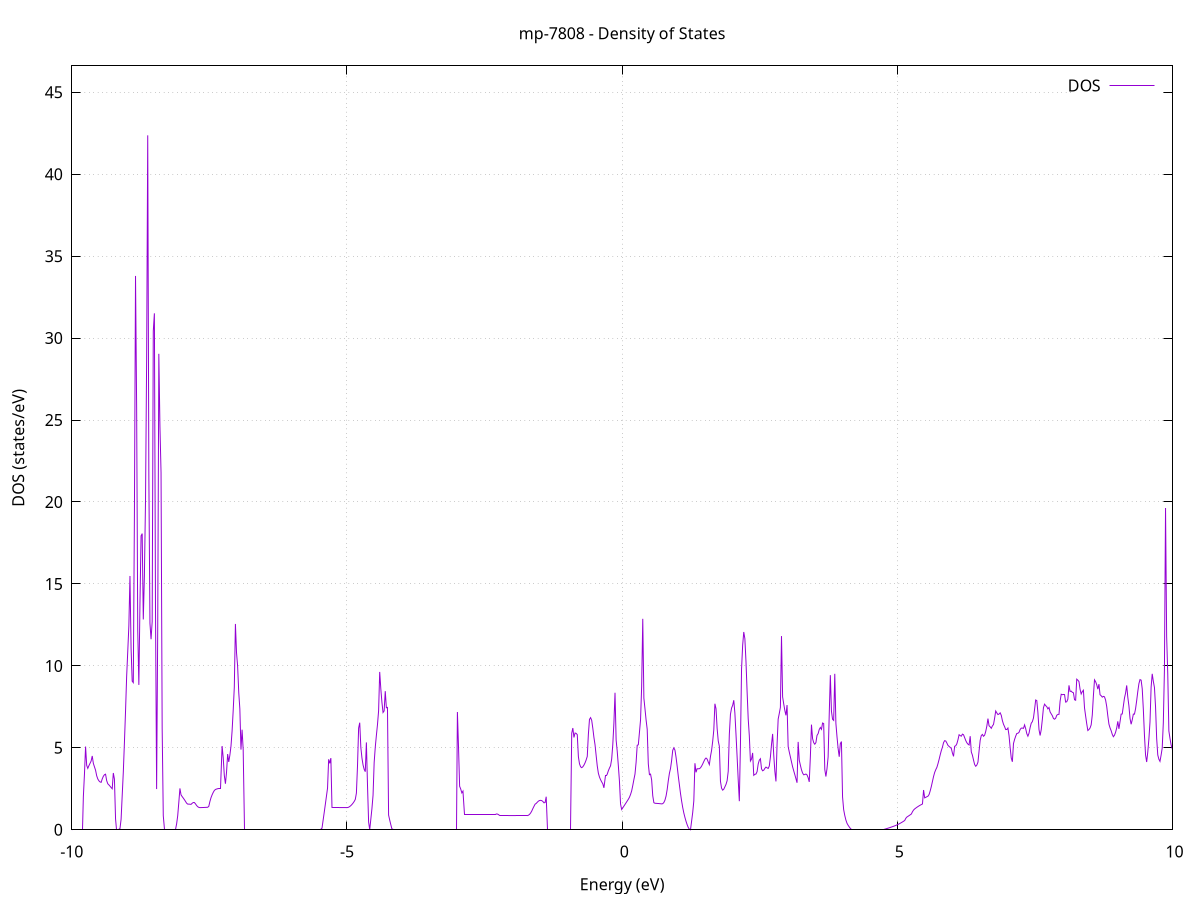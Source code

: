 set title 'mp-7808 - Density of States'
set xlabel 'Energy (eV)'
set ylabel 'DOS (states/eV)'
set grid
set xrange [-10:10]
set yrange [0:46.608]
set xzeroaxis lt -1
set terminal png size 800,600
set output 'mp-7808_dos_gnuplot.png'
plot '-' using 1:2 with lines title 'DOS'
-25.157600 0.000000
-25.137500 0.000000
-25.117300 0.000000
-25.097100 0.000000
-25.077000 0.000000
-25.056800 0.000000
-25.036600 0.000000
-25.016500 0.000000
-24.996300 0.000000
-24.976100 0.000000
-24.956000 0.000000
-24.935800 0.000000
-24.915600 0.000000
-24.895400 0.000000
-24.875300 0.000000
-24.855100 0.000000
-24.834900 0.000000
-24.814800 0.000000
-24.794600 0.000000
-24.774400 0.000000
-24.754300 0.000000
-24.734100 0.000000
-24.713900 0.000000
-24.693800 0.000000
-24.673600 0.000000
-24.653400 0.000000
-24.633300 0.000000
-24.613100 0.000000
-24.592900 0.000000
-24.572800 0.000000
-24.552600 0.000000
-24.532400 0.000000
-24.512300 0.000000
-24.492100 0.000000
-24.471900 0.000000
-24.451800 0.000000
-24.431600 0.000000
-24.411400 0.000000
-24.391300 0.000000
-24.371100 0.000000
-24.350900 0.000000
-24.330800 0.000000
-24.310600 0.000000
-24.290400 0.000000
-24.270300 0.000000
-24.250100 0.000000
-24.229900 0.000000
-24.209700 0.000000
-24.189600 0.000000
-24.169400 0.000000
-24.149200 0.000000
-24.129100 0.000000
-24.108900 0.000000
-24.088700 0.000000
-24.068600 0.000000
-24.048400 0.000000
-24.028200 0.000000
-24.008100 0.000000
-23.987900 0.000000
-23.967700 0.000000
-23.947600 0.000000
-23.927400 0.000000
-23.907200 0.000000
-23.887100 0.000000
-23.866900 0.000000
-23.846700 0.000000
-23.826600 0.000000
-23.806400 0.000000
-23.786200 0.000000
-23.766100 0.000000
-23.745900 0.000000
-23.725700 0.000000
-23.705600 0.000000
-23.685400 0.000000
-23.665200 0.000000
-23.645100 0.000000
-23.624900 0.000000
-23.604700 0.000000
-23.584600 0.000000
-23.564400 0.000000
-23.544200 0.000000
-23.524000 0.000000
-23.503900 0.000000
-23.483700 0.000000
-23.463500 0.000000
-23.443400 0.000000
-23.423200 0.000000
-23.403000 0.000000
-23.382900 0.000000
-23.362700 0.000000
-23.342500 0.000000
-23.322400 19.510200
-23.302200 32.828600
-23.282000 111.681000
-23.261900 0.000000
-23.241700 0.000000
-23.221500 0.000000
-23.201400 0.000000
-23.181200 0.000000
-23.161000 0.000000
-23.140900 0.000000
-23.120700 0.000000
-23.100500 0.000000
-23.080400 0.000000
-23.060200 0.000000
-23.040000 0.000000
-23.019900 0.000000
-22.999700 0.000000
-22.979500 0.000000
-22.959400 0.000000
-22.939200 0.000000
-22.919000 0.000000
-22.898900 0.000000
-22.878700 0.000000
-22.858500 0.000000
-22.838300 0.000000
-22.818200 0.000000
-22.798000 0.000000
-22.777800 0.000000
-22.757700 0.000000
-22.737500 0.000000
-22.717300 0.000000
-22.697200 0.000000
-22.677000 0.000000
-22.656800 0.000000
-22.636700 0.000000
-22.616500 0.000000
-22.596300 0.000000
-22.576200 0.000000
-22.556000 0.000000
-22.535800 0.000000
-22.515700 0.000000
-22.495500 0.000000
-22.475300 0.000000
-22.455200 0.000000
-22.435000 0.000000
-22.414800 0.000000
-22.394700 0.000000
-22.374500 0.000000
-22.354300 0.000000
-22.334200 0.000000
-22.314000 0.000000
-22.293800 0.000000
-22.273700 0.000000
-22.253500 0.000000
-22.233300 0.000000
-22.213200 0.000000
-22.193000 0.000000
-22.172800 0.000000
-22.152700 0.000000
-22.132500 0.000000
-22.112300 0.000000
-22.092100 0.000000
-22.072000 0.000000
-22.051800 0.000000
-22.031600 0.000000
-22.011500 0.000000
-21.991300 0.000000
-21.971100 0.000000
-21.951000 0.000000
-21.930800 0.000000
-21.910600 0.000000
-21.890500 0.000000
-21.870300 0.000000
-21.850100 0.000000
-21.830000 0.000000
-21.809800 0.000000
-21.789600 0.000000
-21.769500 0.000000
-21.749300 0.000000
-21.729100 0.000000
-21.709000 0.000000
-21.688800 0.000000
-21.668600 0.000000
-21.648500 0.000000
-21.628300 0.000000
-21.608100 0.000000
-21.588000 0.000000
-21.567800 0.000000
-21.547600 0.000000
-21.527500 0.000000
-21.507300 0.000000
-21.487100 0.000000
-21.467000 0.000000
-21.446800 0.000000
-21.426600 0.000000
-21.406400 0.000000
-21.386300 0.000000
-21.366100 0.000000
-21.345900 0.000000
-21.325800 0.000000
-21.305600 0.000000
-21.285400 0.000000
-21.265300 0.000000
-21.245100 0.000000
-21.224900 0.000000
-21.204800 0.000000
-21.184600 0.000000
-21.164400 0.000000
-21.144300 0.000000
-21.124100 0.000000
-21.103900 0.000000
-21.083800 0.000000
-21.063600 0.000000
-21.043400 0.000000
-21.023300 0.000000
-21.003100 0.000000
-20.982900 0.000000
-20.962800 0.000000
-20.942600 0.000000
-20.922400 0.000000
-20.902300 0.000000
-20.882100 0.000000
-20.861900 0.000000
-20.841800 0.000000
-20.821600 0.000000
-20.801400 0.000000
-20.781300 0.000000
-20.761100 0.000000
-20.740900 0.000000
-20.720700 0.000000
-20.700600 0.000000
-20.680400 0.000000
-20.660200 0.000000
-20.640100 0.000000
-20.619900 0.000000
-20.599700 0.000000
-20.579600 0.000000
-20.559400 0.000000
-20.539200 0.000000
-20.519100 0.000000
-20.498900 0.000000
-20.478700 0.000000
-20.458600 0.000000
-20.438400 0.000000
-20.418200 0.000000
-20.398100 0.000000
-20.377900 0.000000
-20.357700 0.000000
-20.337600 0.000000
-20.317400 0.000000
-20.297200 0.000000
-20.277100 0.000000
-20.256900 0.000000
-20.236700 0.000000
-20.216600 0.000000
-20.196400 0.000000
-20.176200 0.000000
-20.156100 0.000000
-20.135900 0.000000
-20.115700 0.000000
-20.095600 0.000000
-20.075400 0.000000
-20.055200 0.000000
-20.035000 0.000000
-20.014900 0.000000
-19.994700 0.000000
-19.974500 0.000000
-19.954400 0.000000
-19.934200 0.000000
-19.914000 0.000000
-19.893900 0.000000
-19.873700 0.000000
-19.853500 0.000000
-19.833400 0.000000
-19.813200 0.000000
-19.793000 0.000000
-19.772900 0.000000
-19.752700 0.000000
-19.732500 0.000000
-19.712400 0.000000
-19.692200 0.000000
-19.672000 0.000000
-19.651900 0.000000
-19.631700 0.000000
-19.611500 0.000000
-19.591400 0.000000
-19.571200 0.000000
-19.551000 0.000000
-19.530900 0.000000
-19.510700 0.000000
-19.490500 0.000000
-19.470400 0.000000
-19.450200 0.000000
-19.430000 0.000000
-19.409900 0.000000
-19.389700 0.000000
-19.369500 0.000000
-19.349400 0.000000
-19.329200 0.000000
-19.309000 0.000000
-19.288800 0.000000
-19.268700 0.000000
-19.248500 0.000000
-19.228300 0.000000
-19.208200 0.000000
-19.188000 0.000000
-19.167800 0.000000
-19.147700 0.000000
-19.127500 0.000000
-19.107300 0.000000
-19.087200 0.000000
-19.067000 0.000000
-19.046800 0.000000
-19.026700 0.000000
-19.006500 0.000000
-18.986300 0.000000
-18.966200 0.000000
-18.946000 0.000000
-18.925800 0.000000
-18.905700 0.000000
-18.885500 0.000000
-18.865300 0.000000
-18.845200 0.000000
-18.825000 0.000000
-18.804800 0.000000
-18.784700 0.000000
-18.764500 0.000000
-18.744300 0.000000
-18.724200 0.000000
-18.704000 0.000000
-18.683800 0.000000
-18.663700 0.000000
-18.643500 0.000000
-18.623300 0.000000
-18.603100 0.000000
-18.583000 0.000000
-18.562800 0.000000
-18.542600 0.000000
-18.522500 0.000000
-18.502300 0.000000
-18.482100 0.000000
-18.462000 0.000000
-18.441800 0.000000
-18.421600 0.000000
-18.401500 0.000000
-18.381300 0.000000
-18.361100 0.000000
-18.341000 0.000000
-18.320800 0.000000
-18.300600 0.000000
-18.280500 0.000000
-18.260300 0.000000
-18.240100 0.000000
-18.220000 0.000000
-18.199800 0.000000
-18.179600 0.000000
-18.159500 0.000000
-18.139300 0.000000
-18.119100 0.000000
-18.099000 0.000000
-18.078800 0.000000
-18.058600 0.000000
-18.038500 0.000000
-18.018300 0.000000
-17.998100 0.000000
-17.978000 0.000000
-17.957800 0.000000
-17.937600 0.000000
-17.917400 0.000000
-17.897300 0.000000
-17.877100 0.000000
-17.856900 0.000000
-17.836800 0.000000
-17.816600 0.000000
-17.796400 0.000000
-17.776300 0.000000
-17.756100 0.000000
-17.735900 0.000000
-17.715800 0.000000
-17.695600 0.000000
-17.675400 0.000000
-17.655300 0.000000
-17.635100 0.000000
-17.614900 0.000000
-17.594800 0.000000
-17.574600 0.000000
-17.554400 0.000000
-17.534300 0.000000
-17.514100 0.000000
-17.493900 0.000000
-17.473800 0.000000
-17.453600 0.000000
-17.433400 0.000000
-17.413300 0.000000
-17.393100 0.000000
-17.372900 0.000000
-17.352800 0.000000
-17.332600 0.000000
-17.312400 0.000000
-17.292300 0.000000
-17.272100 0.000000
-17.251900 0.000000
-17.231700 0.000000
-17.211600 0.000000
-17.191400 0.000000
-17.171200 0.000000
-17.151100 0.000000
-17.130900 0.000000
-17.110700 0.000000
-17.090600 0.000000
-17.070400 0.000000
-17.050200 0.000000
-17.030100 0.000000
-17.009900 0.000000
-16.989700 0.000000
-16.969600 0.000000
-16.949400 0.000000
-16.929200 0.000000
-16.909100 0.000000
-16.888900 0.000000
-16.868700 0.000000
-16.848600 0.000000
-16.828400 0.000000
-16.808200 0.000000
-16.788100 0.000000
-16.767900 0.000000
-16.747700 0.000000
-16.727600 0.000000
-16.707400 0.000000
-16.687200 0.000000
-16.667100 0.000000
-16.646900 0.000000
-16.626700 0.000000
-16.606600 0.000000
-16.586400 0.000000
-16.566200 0.000000
-16.546100 0.000000
-16.525900 0.000000
-16.505700 0.000000
-16.485500 0.000000
-16.465400 0.000000
-16.445200 0.000000
-16.425000 0.000000
-16.404900 0.000000
-16.384700 0.000000
-16.364500 0.000000
-16.344400 0.000000
-16.324200 0.000000
-16.304000 0.000000
-16.283900 0.000000
-16.263700 0.000000
-16.243500 0.000000
-16.223400 0.000000
-16.203200 0.000000
-16.183000 0.000000
-16.162900 0.000000
-16.142700 0.000000
-16.122500 0.000000
-16.102400 0.000000
-16.082200 0.000000
-16.062000 0.000000
-16.041900 0.000000
-16.021700 0.000000
-16.001500 0.000000
-15.981400 0.000000
-15.961200 0.000000
-15.941000 0.000000
-15.920900 0.000000
-15.900700 0.000000
-15.880500 0.000000
-15.860400 0.000000
-15.840200 0.000000
-15.820000 0.000000
-15.799800 0.000000
-15.779700 0.000000
-15.759500 0.000000
-15.739300 0.000000
-15.719200 0.000000
-15.699000 0.000000
-15.678800 0.000000
-15.658700 0.000000
-15.638500 0.000000
-15.618300 0.000000
-15.598200 0.000000
-15.578000 0.000000
-15.557800 0.000000
-15.537700 0.000000
-15.517500 0.000000
-15.497300 0.000000
-15.477200 0.000000
-15.457000 0.000000
-15.436800 0.000000
-15.416700 0.000000
-15.396500 0.000000
-15.376300 0.000000
-15.356200 0.000000
-15.336000 0.000000
-15.315800 0.000000
-15.295700 0.000000
-15.275500 0.000000
-15.255300 0.000000
-15.235200 0.000000
-15.215000 0.000000
-15.194800 0.000000
-15.174700 0.000000
-15.154500 0.000000
-15.134300 0.000000
-15.114100 0.000000
-15.094000 0.000000
-15.073800 0.000000
-15.053600 0.000000
-15.033500 0.000000
-15.013300 0.000000
-14.993100 0.000000
-14.973000 0.000000
-14.952800 0.000000
-14.932600 0.000000
-14.912500 0.000000
-14.892300 0.000000
-14.872100 0.000000
-14.852000 0.000000
-14.831800 0.000000
-14.811600 0.000000
-14.791500 0.000000
-14.771300 0.000000
-14.751100 0.000000
-14.731000 0.000000
-14.710800 0.000000
-14.690600 0.000000
-14.670500 0.000000
-14.650300 0.000000
-14.630100 0.000000
-14.610000 0.000000
-14.589800 0.000000
-14.569600 0.000000
-14.549500 0.000000
-14.529300 0.000000
-14.509100 0.000000
-14.489000 0.000000
-14.468800 0.000000
-14.448600 0.000000
-14.428400 0.000000
-14.408300 0.000000
-14.388100 0.000000
-14.367900 0.000000
-14.347800 0.000000
-14.327600 0.000000
-14.307400 0.000000
-14.287300 0.000000
-14.267100 0.000000
-14.246900 0.000000
-14.226800 0.000000
-14.206600 0.000000
-14.186400 0.000000
-14.166300 0.000000
-14.146100 0.000000
-14.125900 0.000000
-14.105800 0.000000
-14.085600 0.000000
-14.065400 0.000000
-14.045300 0.000000
-14.025100 0.000000
-14.004900 0.000000
-13.984800 0.000000
-13.964600 0.000000
-13.944400 0.000000
-13.924300 0.000000
-13.904100 0.000000
-13.883900 0.000000
-13.863800 0.000000
-13.843600 0.000000
-13.823400 0.000000
-13.803300 0.000000
-13.783100 0.000000
-13.762900 0.000000
-13.742800 0.000000
-13.722600 0.000000
-13.702400 0.000000
-13.682200 0.000000
-13.662100 0.000000
-13.641900 0.000000
-13.621700 0.000000
-13.601600 0.000000
-13.581400 0.000000
-13.561200 0.000000
-13.541100 0.000000
-13.520900 0.000000
-13.500700 0.000000
-13.480600 0.000000
-13.460400 0.000000
-13.440200 0.000000
-13.420100 0.000000
-13.399900 0.000000
-13.379700 0.000000
-13.359600 0.000000
-13.339400 0.000000
-13.319200 0.000000
-13.299100 0.000000
-13.278900 0.000000
-13.258700 0.000000
-13.238600 0.000000
-13.218400 0.000000
-13.198200 0.000000
-13.178100 0.000000
-13.157900 0.000000
-13.137700 0.000000
-13.117600 0.000000
-13.097400 0.000000
-13.077200 0.000000
-13.057100 0.000000
-13.036900 0.000000
-13.016700 0.000000
-12.996500 0.000000
-12.976400 0.000000
-12.956200 0.000000
-12.936000 0.000000
-12.915900 0.000000
-12.895700 0.000000
-12.875500 0.000000
-12.855400 0.000000
-12.835200 0.000000
-12.815000 0.000000
-12.794900 0.000000
-12.774700 0.000000
-12.754500 0.000000
-12.734400 0.000000
-12.714200 0.000000
-12.694000 0.000000
-12.673900 0.000000
-12.653700 0.000000
-12.633500 0.000000
-12.613400 0.000000
-12.593200 0.000000
-12.573000 0.000000
-12.552900 0.000000
-12.532700 0.000000
-12.512500 0.000000
-12.492400 0.000000
-12.472200 0.000000
-12.452000 0.000000
-12.431900 0.000000
-12.411700 0.000000
-12.391500 0.000000
-12.371400 0.000000
-12.351200 0.000000
-12.331000 0.000000
-12.310800 0.000000
-12.290700 0.000000
-12.270500 0.000000
-12.250300 0.000000
-12.230200 0.000000
-12.210000 0.000000
-12.189800 0.000000
-12.169700 0.000000
-12.149500 0.000000
-12.129300 0.000000
-12.109200 0.000000
-12.089000 0.000000
-12.068800 0.000000
-12.048700 0.000000
-12.028500 0.000000
-12.008300 0.000000
-11.988200 0.000000
-11.968000 0.000000
-11.947800 0.000000
-11.927700 0.000000
-11.907500 0.000000
-11.887300 0.000000
-11.867200 0.000000
-11.847000 0.000000
-11.826800 0.000000
-11.806700 0.000000
-11.786500 0.000000
-11.766300 0.000000
-11.746200 0.000000
-11.726000 0.000000
-11.705800 0.000000
-11.685700 0.000000
-11.665500 0.000000
-11.645300 0.000000
-11.625100 0.000000
-11.605000 0.000000
-11.584800 0.000000
-11.564600 0.000000
-11.544500 0.000000
-11.524300 0.000000
-11.504100 0.000000
-11.484000 0.000000
-11.463800 0.000000
-11.443600 0.000000
-11.423500 0.000000
-11.403300 0.000000
-11.383100 0.000000
-11.363000 0.000000
-11.342800 0.000000
-11.322600 0.000000
-11.302500 0.000000
-11.282300 0.000000
-11.262100 0.000000
-11.242000 0.000000
-11.221800 0.000000
-11.201600 0.000000
-11.181500 0.000000
-11.161300 0.000000
-11.141100 0.000000
-11.121000 0.000000
-11.100800 0.000000
-11.080600 0.000000
-11.060500 0.000000
-11.040300 0.000000
-11.020100 0.000000
-11.000000 0.000000
-10.979800 0.000000
-10.959600 0.000000
-10.939500 0.000000
-10.919300 0.000000
-10.899100 0.000000
-10.878900 0.000000
-10.858800 0.000000
-10.838600 0.000000
-10.818400 0.000000
-10.798300 0.000000
-10.778100 0.000000
-10.757900 0.000000
-10.737800 0.000000
-10.717600 0.000000
-10.697400 0.000000
-10.677300 0.000000
-10.657100 0.000000
-10.636900 0.000000
-10.616800 0.000000
-10.596600 0.000000
-10.576400 0.000000
-10.556300 0.000000
-10.536100 0.000000
-10.515900 0.000000
-10.495800 0.000000
-10.475600 0.000000
-10.455400 0.000000
-10.435300 0.000000
-10.415100 0.000000
-10.394900 0.000000
-10.374800 0.000000
-10.354600 0.000000
-10.334400 0.000000
-10.314300 0.000000
-10.294100 0.000000
-10.273900 0.000000
-10.253800 0.000000
-10.233600 0.000000
-10.213400 0.000000
-10.193200 0.000000
-10.173100 0.000000
-10.152900 0.000000
-10.132700 0.000000
-10.112600 0.000000
-10.092400 0.000000
-10.072200 0.000000
-10.052100 0.000000
-10.031900 0.000000
-10.011700 0.000000
-9.991600 0.000000
-9.971400 0.000000
-9.951200 0.000000
-9.931100 0.000000
-9.910900 0.000000
-9.890700 0.000000
-9.870600 0.000000
-9.850400 0.000000
-9.830200 0.000000
-9.810100 0.000000
-9.789900 2.014800
-9.769700 3.408700
-9.749600 5.078200
-9.729400 3.929900
-9.709200 3.746200
-9.689100 3.910900
-9.668900 4.050000
-9.648700 4.194100
-9.628600 4.504100
-9.608400 4.052400
-9.588200 3.840000
-9.568100 3.635900
-9.547900 3.297500
-9.527700 3.101800
-9.507500 2.987800
-9.487400 2.921500
-9.467200 2.892800
-9.447000 3.101600
-9.426900 3.261800
-9.406700 3.358400
-9.386500 3.391200
-9.366400 3.002000
-9.346200 2.807600
-9.326000 2.738700
-9.305900 2.662100
-9.285700 2.577800
-9.265500 2.502000
-9.245400 3.463400
-9.225200 3.093100
-9.205000 0.663600
-9.184900 0.000000
-9.164700 0.000000
-9.144500 0.000000
-9.124400 0.077300
-9.104200 0.640800
-9.084000 2.088000
-9.063900 3.521100
-9.043700 5.325400
-9.023500 7.232800
-9.003400 9.352300
-8.983200 10.879200
-8.963000 12.444300
-8.942900 15.485200
-8.922700 11.057500
-8.902500 9.065800
-8.882400 8.978200
-8.862200 19.167800
-8.842000 33.792500
-8.821800 25.771300
-8.801700 12.167900
-8.781500 8.839300
-8.761300 13.795800
-8.741200 17.932100
-8.721000 18.070700
-8.700800 12.830600
-8.680700 15.501900
-8.660500 20.074400
-8.640300 28.572200
-8.620200 42.370500
-8.600000 21.652100
-8.579800 12.599400
-8.559700 11.627300
-8.539500 12.695700
-8.519300 30.427900
-8.499200 31.510700
-8.479000 13.491100
-8.458800 2.485100
-8.438700 12.196200
-8.418500 29.040400
-8.398300 24.607800
-8.378200 21.785100
-8.358000 6.199100
-8.337800 0.861500
-8.317700 0.000000
-8.297500 0.000000
-8.277300 0.000000
-8.257200 0.000000
-8.237000 0.000000
-8.216800 0.000000
-8.196700 0.000000
-8.176500 0.000000
-8.156300 0.000000
-8.136200 0.000000
-8.116000 0.000000
-8.095800 0.348500
-8.075600 0.854800
-8.055500 1.666700
-8.035300 2.525000
-8.015100 2.129600
-7.995000 2.028400
-7.974800 1.936700
-7.954600 1.839100
-7.934500 1.735500
-7.914300 1.626000
-7.894100 1.566700
-7.874000 1.563400
-7.853800 1.560000
-7.833600 1.549400
-7.813500 1.614700
-7.793300 1.662000
-7.773100 1.662500
-7.753000 1.585000
-7.732800 1.483400
-7.712600 1.410700
-7.692500 1.366700
-7.672300 1.351700
-7.652100 1.353800
-7.632000 1.356300
-7.611800 1.359100
-7.591600 1.362200
-7.571500 1.365600
-7.551300 1.369300
-7.531100 1.373200
-7.511000 1.425300
-7.490800 1.719600
-7.470600 1.957600
-7.450500 2.131100
-7.430300 2.277800
-7.410100 2.396400
-7.389900 2.458400
-7.369800 2.485200
-7.349600 2.505300
-7.329400 2.518800
-7.309300 2.525500
-7.289100 2.525600
-7.268900 5.110400
-7.248800 4.403100
-7.228600 3.310300
-7.208400 2.810100
-7.188300 3.513100
-7.168100 4.621200
-7.147900 4.138400
-7.127800 4.549500
-7.107600 5.097800
-7.087400 6.025500
-7.067300 7.278500
-7.047100 8.700800
-7.026900 12.558100
-7.006800 10.803400
-6.986600 9.970000
-6.966400 8.375300
-6.946300 7.370300
-6.926100 4.890800
-6.905900 6.105000
-6.885800 4.898300
-6.865600 0.000000
-6.845400 0.000000
-6.825300 0.000000
-6.805100 0.000000
-6.784900 0.000000
-6.764800 0.000000
-6.744600 0.000000
-6.724400 0.000000
-6.704200 0.000000
-6.684100 0.000000
-6.663900 0.000000
-6.643700 0.000000
-6.623600 0.000000
-6.603400 0.000000
-6.583200 0.000000
-6.563100 0.000000
-6.542900 0.000000
-6.522700 0.000000
-6.502600 0.000000
-6.482400 0.000000
-6.462200 0.000000
-6.442100 0.000000
-6.421900 0.000000
-6.401700 0.000000
-6.381600 0.000000
-6.361400 0.000000
-6.341200 0.000000
-6.321100 0.000000
-6.300900 0.000000
-6.280700 0.000000
-6.260600 0.000000
-6.240400 0.000000
-6.220200 0.000000
-6.200100 0.000000
-6.179900 0.000000
-6.159700 0.000000
-6.139600 0.000000
-6.119400 0.000000
-6.099200 0.000000
-6.079100 0.000000
-6.058900 0.000000
-6.038700 0.000000
-6.018600 0.000000
-5.998400 0.000000
-5.978200 0.000000
-5.958000 0.000000
-5.937900 0.000000
-5.917700 0.000000
-5.897500 0.000000
-5.877400 0.000000
-5.857200 0.000000
-5.837000 0.000000
-5.816900 0.000000
-5.796700 0.000000
-5.776500 0.000000
-5.756400 0.000000
-5.736200 0.000000
-5.716000 0.000000
-5.695900 0.000000
-5.675700 0.000000
-5.655500 0.000000
-5.635400 0.000000
-5.615200 0.000000
-5.595000 0.000000
-5.574900 0.000000
-5.554700 0.000000
-5.534500 0.000000
-5.514400 0.000000
-5.494200 0.000000
-5.474000 0.000000
-5.453900 0.096900
-5.433700 0.573300
-5.413500 1.055700
-5.393400 1.544500
-5.373200 2.041000
-5.353000 2.545600
-5.332900 4.300700
-5.312700 4.053800
-5.292500 4.373900
-5.272300 1.362100
-5.252200 1.360700
-5.232000 1.360000
-5.211800 1.359300
-5.191700 1.358600
-5.171500 1.357900
-5.151300 1.357300
-5.131200 1.356600
-5.111000 1.355900
-5.090800 1.355200
-5.070700 1.354600
-5.050500 1.353900
-5.030300 1.353200
-5.010200 1.352600
-4.990000 1.354100
-4.969800 1.377000
-4.949700 1.418500
-4.929500 1.475200
-4.909300 1.545500
-4.889200 1.629300
-4.869000 1.726600
-4.848800 1.852600
-4.828700 2.237300
-4.808500 3.900000
-4.788300 6.204500
-4.768200 6.534600
-4.748000 5.023400
-4.727800 4.381500
-4.707700 3.953500
-4.687500 3.685400
-4.667300 3.544600
-4.647200 5.330400
-4.627000 2.719500
-4.606800 0.475600
-4.586600 0.000000
-4.566500 0.647800
-4.546300 1.294300
-4.526100 2.107800
-4.506000 4.101700
-4.485800 5.037500
-4.465600 5.756100
-4.445500 6.421000
-4.425300 7.254300
-4.405100 9.631300
-4.385000 8.597600
-4.364800 7.774000
-4.344600 7.154900
-4.324500 7.251800
-4.304300 8.457100
-4.284100 7.444000
-4.264000 7.465300
-4.243800 0.898000
-4.223600 0.594700
-4.203500 0.313200
-4.183300 0.053500
-4.163100 0.000000
-4.143000 0.000000
-4.122800 0.000000
-4.102600 0.000000
-4.082500 0.000000
-4.062300 0.000000
-4.042100 0.000000
-4.022000 0.000000
-4.001800 0.000000
-3.981600 0.000000
-3.961500 0.000000
-3.941300 0.000000
-3.921100 0.000000
-3.900900 0.000000
-3.880800 0.000000
-3.860600 0.000000
-3.840400 0.000000
-3.820300 0.000000
-3.800100 0.000000
-3.779900 0.000000
-3.759800 0.000000
-3.739600 0.000000
-3.719400 0.000000
-3.699300 0.000000
-3.679100 0.000000
-3.658900 0.000000
-3.638800 0.000000
-3.618600 0.000000
-3.598400 0.000000
-3.578300 0.000000
-3.558100 0.000000
-3.537900 0.000000
-3.517800 0.000000
-3.497600 0.000000
-3.477400 0.000000
-3.457300 0.000000
-3.437100 0.000000
-3.416900 0.000000
-3.396800 0.000000
-3.376600 0.000000
-3.356400 0.000000
-3.336300 0.000000
-3.316100 0.000000
-3.295900 0.000000
-3.275800 0.000000
-3.255600 0.000000
-3.235400 0.000000
-3.215300 0.000000
-3.195100 0.000000
-3.174900 0.000000
-3.154700 0.000000
-3.134600 0.000000
-3.114400 0.000000
-3.094200 0.000000
-3.074100 0.000000
-3.053900 0.000000
-3.033700 0.000000
-3.013600 0.000000
-2.993400 7.186700
-2.973200 5.048200
-2.953100 2.655900
-2.932900 2.483500
-2.912700 2.251000
-2.892600 2.358600
-2.872400 0.952400
-2.852200 0.952300
-2.832100 0.952200
-2.811900 0.952200
-2.791700 0.952100
-2.771600 0.952100
-2.751400 0.952000
-2.731200 0.952000
-2.711100 0.952000
-2.690900 0.952000
-2.670700 0.952000
-2.650600 0.952000
-2.630400 0.952000
-2.610200 0.952000
-2.590100 0.952000
-2.569900 0.952100
-2.549700 0.952100
-2.529600 0.952200
-2.509400 0.952200
-2.489200 0.952300
-2.469000 0.952400
-2.448900 0.952500
-2.428700 0.952600
-2.408500 0.952700
-2.388400 0.952800
-2.368200 0.952900
-2.348000 0.953000
-2.327900 0.953200
-2.307700 0.953300
-2.287500 0.963500
-2.267400 0.958900
-2.247200 0.927900
-2.227000 0.873300
-2.206900 0.872600
-2.186700 0.872000
-2.166500 0.871400
-2.146400 0.870900
-2.126200 0.870300
-2.106000 0.869800
-2.085900 0.869400
-2.065700 0.868900
-2.045500 0.868500
-2.025400 0.868200
-2.005200 0.867800
-1.985000 0.867500
-1.964900 0.867200
-1.944700 0.867000
-1.924500 0.866700
-1.904400 0.866600
-1.884200 0.866400
-1.864000 0.866300
-1.843900 0.866200
-1.823700 0.866100
-1.803500 0.866100
-1.783300 0.866100
-1.763200 0.866100
-1.743000 0.866100
-1.722800 0.866500
-1.702700 0.887400
-1.682500 0.940800
-1.662300 1.026500
-1.642200 1.144700
-1.622000 1.295200
-1.601800 1.431600
-1.581700 1.562700
-1.561500 1.607600
-1.541300 1.681500
-1.521200 1.747500
-1.501000 1.785800
-1.480800 1.796100
-1.460700 1.777500
-1.440500 1.727300
-1.420300 1.645100
-1.400200 1.661300
-1.380000 2.017200
-1.359800 0.000000
-1.339700 0.000000
-1.319500 0.000000
-1.299300 0.000000
-1.279200 0.000000
-1.259000 0.000000
-1.238800 0.000000
-1.218700 0.000000
-1.198500 0.000000
-1.178300 0.000000
-1.158200 0.000000
-1.138000 0.000000
-1.117800 0.000000
-1.097600 0.000000
-1.077500 0.000000
-1.057300 0.000000
-1.037100 0.000000
-1.017000 0.000000
-0.996800 0.000000
-0.976600 0.000000
-0.956500 0.000000
-0.936300 0.000000
-0.916100 5.893000
-0.896000 6.206600
-0.875800 5.633300
-0.855600 5.903900
-0.835500 5.881000
-0.815300 5.802600
-0.795100 4.456900
-0.775000 4.025000
-0.754800 3.842400
-0.734600 3.789400
-0.714500 3.842400
-0.694300 3.944300
-0.674100 4.084000
-0.654000 4.259200
-0.633800 4.476400
-0.613600 5.825400
-0.593500 6.736000
-0.573300 6.841700
-0.553100 6.675700
-0.533000 6.194800
-0.512800 5.634800
-0.492600 5.185800
-0.472500 4.532900
-0.452300 3.896300
-0.432100 3.450900
-0.412000 3.216700
-0.391800 3.052000
-0.371600 2.920800
-0.351400 2.805200
-0.331300 2.558000
-0.311100 3.339200
-0.290900 3.339300
-0.270800 3.394100
-0.250600 3.600700
-0.230400 3.765800
-0.210300 3.906900
-0.190100 4.319400
-0.169900 5.199200
-0.149800 6.510000
-0.129600 8.360500
-0.109400 5.479200
-0.089300 4.783200
-0.069100 3.909900
-0.048900 2.958500
-0.028800 1.569500
-0.008600 1.236700
0.011600 1.339300
0.031700 1.442500
0.051900 1.546200
0.072100 1.650600
0.092200 1.755600
0.112400 1.861300
0.132600 1.983300
0.152700 2.153800
0.172900 2.373600
0.193100 2.700000
0.213200 3.059000
0.233400 3.398100
0.253600 4.116800
0.273700 5.154700
0.293900 5.185900
0.314100 5.933700
0.334300 6.700100
0.354400 8.729200
0.374600 12.870800
0.394800 8.032300
0.414900 7.379000
0.435100 6.699800
0.455300 6.130100
0.475400 4.018000
0.495600 3.362000
0.515800 3.397300
0.535900 3.043100
0.556100 2.076700
0.576300 1.653200
0.596400 1.617800
0.616600 1.612900
0.636800 1.608100
0.656900 1.602500
0.677100 1.595900
0.697300 1.588300
0.717400 1.579700
0.737600 1.592500
0.757800 1.664300
0.777900 1.808400
0.798100 2.059700
0.818300 2.460000
0.838400 2.992500
0.858600 3.439500
0.878800 3.737200
0.898900 4.221800
0.919100 4.848500
0.939300 4.998700
0.959400 4.861900
0.979600 4.421400
0.999800 3.875300
1.020000 3.276100
1.040100 2.748700
1.060300 2.215600
1.080500 1.755900
1.100600 1.358600
1.120800 1.023900
1.141000 0.751300
1.161100 0.512700
1.181300 0.307600
1.201500 0.139700
1.221600 0.037000
1.241800 0.000100
1.262000 0.520400
1.282100 1.051300
1.302300 1.763200
1.322500 4.058200
1.342600 3.506700
1.362800 3.724200
1.383000 3.722400
1.403100 3.726100
1.423300 3.780000
1.443500 3.882700
1.463600 4.014000
1.483800 4.165100
1.504000 4.303400
1.524100 4.377300
1.544300 4.312500
1.564500 4.130200
1.584600 3.975700
1.604800 4.476000
1.625000 4.842900
1.645100 5.391000
1.665300 6.089600
1.685500 7.689400
1.705700 7.385300
1.725800 6.187400
1.746000 5.423500
1.766200 5.092100
1.786300 2.962000
1.806500 2.537700
1.826700 2.416800
1.846800 2.476100
1.867000 2.621100
1.887200 2.769400
1.907300 2.993700
1.927500 3.568400
1.947700 5.831300
1.967800 7.040500
1.988000 7.426200
2.008200 7.593000
2.028300 7.903200
2.048500 7.121200
2.068700 5.819100
2.088800 4.463000
2.109000 3.046500
2.129200 1.744300
2.149300 5.167700
2.169500 9.797600
2.189700 11.259700
2.209800 12.066500
2.230000 11.658100
2.250200 10.257400
2.270300 8.438800
2.290500 6.777700
2.310700 5.743700
2.330800 4.196600
2.351000 4.317200
2.371200 4.690500
2.391300 3.321700
2.411500 3.381700
2.431700 3.401900
2.451900 3.547100
2.472000 4.013800
2.492200 4.248000
2.512400 4.335000
2.532500 3.716500
2.552700 3.598700
2.572900 3.636600
2.593000 3.745900
2.613200 3.823700
2.633400 3.779700
2.653500 3.741900
2.673700 3.890500
2.693900 4.432200
2.714000 5.210000
2.734200 5.848800
2.754400 4.562600
2.774500 3.573000
2.794700 2.949800
2.814900 5.199700
2.835000 6.753700
2.855200 7.097500
2.875400 7.467400
2.895500 11.817700
2.915700 8.107700
2.935900 7.680500
2.956000 7.280200
2.976200 6.983900
2.996400 7.609300
3.016500 5.075100
3.036700 4.744200
3.056900 4.446300
3.077000 4.144700
3.097200 3.845800
3.117400 3.599200
3.137600 3.361300
3.157700 3.118000
3.177900 2.869400
3.198100 5.362100
3.218200 4.245200
3.238400 3.939100
3.258600 3.660000
3.278700 3.461500
3.298900 3.354800
3.319100 3.370900
3.339200 3.400600
3.359400 3.347600
3.379600 3.176900
3.399700 2.922400
3.419900 4.453200
3.440100 6.415400
3.460200 5.560200
3.480400 5.316900
3.500600 5.220000
3.520700 5.320700
3.540900 5.756900
3.561100 5.867600
3.581200 6.116900
3.601400 6.239800
3.621600 6.128600
3.641700 6.514200
3.661900 6.481800
3.682100 3.675700
3.702200 3.248300
3.722400 3.732700
3.742600 4.438400
3.762700 7.028500
3.782900 9.435200
3.803100 7.236200
3.823300 6.742500
3.843400 6.674100
3.863600 9.513900
3.883800 6.491800
3.903900 5.674600
3.924100 4.967900
3.944300 4.454900
3.964400 5.260400
3.984600 5.381600
4.004800 2.002400
4.024900 1.231000
4.045100 0.874100
4.065300 0.596900
4.085400 0.399500
4.105600 0.277300
4.125800 0.177200
4.145900 0.084400
4.166100 0.000000
4.186300 0.000000
4.206400 0.000000
4.226600 0.000000
4.246800 0.000000
4.266900 0.000000
4.287100 0.000000
4.307300 0.000000
4.327400 0.000000
4.347600 0.000000
4.367800 0.000000
4.387900 0.000000
4.408100 0.000000
4.428300 0.000000
4.448400 0.000000
4.468600 0.000000
4.488800 0.000000
4.509000 0.000000
4.529100 0.000000
4.549300 0.000000
4.569500 0.000000
4.589600 0.000000
4.609800 0.000000
4.630000 0.000000
4.650100 0.000000
4.670300 0.000000
4.690500 0.000000
4.710600 0.000000
4.730800 0.000000
4.751000 0.016500
4.771100 0.036100
4.791300 0.056300
4.811500 0.077100
4.831600 0.098500
4.851800 0.120500
4.872000 0.143100
4.892100 0.166300
4.912300 0.190100
4.932500 0.214400
4.952600 0.239800
4.972800 0.267300
4.993000 0.296900
5.013100 0.328800
5.033300 0.362800
5.053500 0.398900
5.073600 0.437300
5.093800 0.477800
5.114000 0.520600
5.134100 0.566000
5.154300 0.700200
5.174500 0.778200
5.194600 0.822000
5.214800 0.867300
5.235000 0.914100
5.255200 0.962400
5.275300 1.101300
5.295500 1.205900
5.315700 1.273100
5.335800 1.324300
5.356000 1.373600
5.376200 1.419600
5.396300 1.462000
5.416500 1.500800
5.436700 1.538000
5.456800 1.574300
5.477000 2.425300
5.497200 1.946800
5.517300 1.982000
5.537500 2.016400
5.557700 2.051800
5.577800 2.155700
5.598000 2.381300
5.618200 2.643200
5.638300 2.950000
5.658500 3.252200
5.678700 3.499300
5.698800 3.667700
5.719000 3.809500
5.739200 4.037200
5.759300 4.295300
5.779500 4.577800
5.799700 4.836000
5.819800 5.040300
5.840000 5.316200
5.860200 5.437700
5.880300 5.415600
5.900500 5.290800
5.920700 5.148500
5.940900 5.085000
5.961000 5.026300
5.981200 4.964700
6.001400 4.680500
6.021500 4.479000
6.041700 5.093800
6.061900 5.127700
6.082000 5.250200
6.102200 5.497800
6.122400 5.798000
6.142500 5.746500
6.162700 5.710700
6.182900 5.835600
6.203000 5.797700
6.223200 5.623400
6.243400 5.444000
6.263500 5.309900
6.283700 5.224300
6.303900 5.173400
6.324000 5.709300
6.344200 4.744800
6.364400 4.551800
6.384500 4.254000
6.404700 3.981300
6.424900 3.874000
6.445000 3.950400
6.465200 4.125600
6.485400 4.813100
6.505500 5.456100
6.525700 5.748800
6.545900 5.817700
6.566000 5.704700
6.586200 5.770100
6.606400 5.999800
6.626600 6.325500
6.646700 6.784100
6.666900 6.345400
6.687100 6.282200
6.707200 6.190500
6.727400 6.333200
6.747600 6.425500
6.767700 6.805200
6.787900 7.248400
6.808100 7.130500
6.828200 7.029100
6.848400 7.062100
6.868600 7.135600
6.888700 6.983000
6.908900 6.665100
6.929100 6.440600
6.949200 6.291600
6.969400 6.114700
6.989600 6.118700
7.009700 6.207600
7.029900 5.744700
7.050100 5.012200
7.070200 4.377600
7.090400 4.148900
7.110600 5.259200
7.130700 5.511400
7.150900 5.712800
7.171100 5.876200
7.191200 5.888500
7.211400 5.945500
7.231600 6.117100
7.251700 6.201000
7.271900 6.206000
7.292100 6.187900
7.312300 6.399400
7.332400 6.167900
7.352600 5.863600
7.372800 5.709600
7.392900 5.891400
7.413100 6.237900
7.433300 6.500100
7.453400 6.593800
7.473600 6.816700
7.493800 7.344500
7.513900 7.919100
7.534100 7.880300
7.554300 7.156400
7.574400 6.111800
7.594600 5.752700
7.614800 6.106900
7.634900 6.727100
7.655100 7.445600
7.675300 7.664100
7.695400 7.576500
7.715600 7.510600
7.735800 7.376500
7.755900 7.460400
7.776100 7.188700
7.796300 7.073600
7.816400 6.962100
7.836600 6.791900
7.856800 6.746300
7.876900 6.806300
7.897100 6.986000
7.917300 7.038400
7.937400 7.041200
7.957600 7.841400
7.977800 8.268900
7.997900 8.241800
8.018100 8.256200
8.038300 8.250000
8.058500 7.789200
8.078600 7.812600
8.098800 7.969400
8.119000 8.811400
8.139100 8.440400
8.159300 8.460400
8.179500 8.387800
8.199600 8.360900
8.219800 7.935600
8.240000 7.903500
8.260100 9.188700
8.280300 9.126700
8.300500 9.042300
8.320600 8.570300
8.340800 8.287800
8.361000 8.430100
8.381100 8.515500
8.401300 7.437700
8.421500 6.943800
8.441600 6.468400
8.461800 6.056500
8.482000 6.114600
8.502100 6.209500
8.522300 6.403300
8.542500 7.003300
8.562600 8.172500
8.582800 9.146900
8.603000 9.035500
8.623100 8.851500
8.643300 8.579600
8.663500 8.884000
8.683600 8.236700
8.703800 8.180900
8.724000 8.093300
8.744200 8.138500
8.764300 8.111900
8.784500 7.911200
8.804700 7.521900
8.824800 6.949000
8.845000 6.445200
8.865200 6.214700
8.885300 6.045600
8.905500 5.821400
8.925700 5.677800
8.945800 5.769600
8.966000 5.951800
8.986200 6.211300
9.006300 6.614900
9.026500 6.158900
9.046700 6.594800
9.066800 7.054800
9.087000 7.066400
9.107200 7.552200
9.127300 8.033000
9.147500 8.342300
9.167700 8.807400
9.187800 8.088100
9.208000 7.564800
9.228200 6.793000
9.248300 6.438000
9.268500 6.706700
9.288700 7.058600
9.308800 7.053900
9.329000 7.384800
9.349200 7.883800
9.369300 8.430700
9.389500 8.911800
9.409700 9.163800
9.429900 9.129600
9.450000 8.601000
9.470200 7.345900
9.490400 5.766200
9.510500 4.558500
9.530700 4.134500
9.550900 4.747900
9.571000 5.534600
9.591200 6.577600
9.611400 8.697300
9.631500 9.515100
9.651700 9.058200
9.671900 8.682800
9.692000 7.494600
9.712200 5.575700
9.732400 4.563200
9.752500 4.302900
9.772700 4.173100
9.792900 4.554000
9.813000 4.985400
9.833200 6.519400
9.853400 9.758300
9.873500 19.633600
9.893700 11.788600
9.913900 9.523900
9.934000 6.028600
9.954200 5.577900
9.974400 5.185100
9.994500 4.955100
10.014700 5.054500
10.034900 5.123200
10.055000 5.323700
10.075200 5.769700
10.095400 6.308800
10.115600 6.997300
10.135700 7.737600
10.155900 8.343600
10.176100 7.401900
10.196200 7.093700
10.216400 7.022600
10.236600 6.931000
10.256700 6.711900
10.276900 6.474000
10.297100 6.565500
10.317200 6.660600
10.337400 6.339800
10.357600 6.064700
10.377700 5.809200
10.397900 5.832200
10.418100 6.226300
10.438200 6.820900
10.458400 7.282900
10.478600 7.482300
10.498700 7.548600
10.518900 7.482900
10.539100 6.542600
10.559200 5.406500
10.579400 5.068100
10.599600 4.860400
10.619700 4.897400
10.639900 5.252200
10.660100 6.592600
10.680200 7.198000
10.700400 7.926300
10.720600 9.283800
10.740700 9.842500
10.760900 11.264900
10.781100 12.047000
10.801200 11.038800
10.821400 9.702200
10.841600 9.002400
10.861800 7.756300
10.881900 6.453200
10.902100 5.141500
10.922300 5.592100
10.942400 6.186600
10.962600 6.743000
10.982800 7.581500
11.002900 8.018900
11.023100 8.186000
11.043300 8.305400
11.063400 8.289800
11.083600 7.941100
11.103800 7.331400
11.123900 6.482700
11.144100 5.525000
11.164300 4.606900
11.184400 3.675400
11.204600 2.821800
11.224800 2.250400
11.244900 2.110000
11.265100 2.474000
11.285300 4.130500
11.305400 5.041200
11.325600 6.776500
11.345800 8.991100
11.365900 8.802800
11.386100 7.892800
11.406300 6.618400
11.426400 5.749800
11.446600 5.393500
11.466800 5.114600
11.486900 4.821900
11.507100 4.515400
11.527300 4.195100
11.547500 4.015300
11.567600 4.013800
11.587800 4.362500
11.608000 4.745300
11.628100 5.029700
11.648300 5.193400
11.668500 5.236700
11.688600 5.204600
11.708800 5.320000
11.729000 5.672400
11.749100 6.183400
11.769300 6.805200
11.789500 7.601500
11.809600 8.490700
11.829800 8.438500
11.850000 7.625600
11.870100 5.787200
11.890300 4.019600
11.910500 3.569700
11.930600 3.338700
11.950800 3.506200
11.971000 3.733800
11.991100 4.099700
12.011300 4.637300
12.031500 6.009800
12.051600 8.932500
12.071800 7.834000
12.092000 8.357800
12.112100 7.605000
12.132300 7.079700
12.152500 6.483400
12.172600 5.823300
12.192800 5.111500
12.213000 4.506800
12.233200 4.259900
12.253300 4.050000
12.273500 3.828200
12.293700 3.607500
12.313800 3.453400
12.334000 3.452800
12.354200 3.621100
12.374300 3.897900
12.394500 4.269400
12.414700 5.075400
12.434800 6.314100
12.455000 7.747500
12.475200 8.461900
12.495300 7.027700
12.515500 5.563500
12.535700 5.383900
12.555800 4.344800
12.576000 3.188900
12.596200 2.879400
12.616300 2.593600
12.636500 2.331600
12.656700 2.093400
12.676800 1.878700
12.697000 1.679500
12.717200 1.494600
12.737300 1.327600
12.757500 1.172900
12.777700 1.030400
12.797800 0.900100
12.818000 0.782100
12.838200 0.676200
12.858300 0.580000
12.878500 0.490800
12.898700 0.408800
12.918900 0.336400
12.939000 0.288100
12.959200 0.257700
12.979400 0.230200
12.999500 0.205700
13.019700 0.184000
13.039900 0.165000
13.060000 0.147200
13.080200 0.130300
13.100400 0.114500
13.120500 0.099600
13.140700 0.085700
13.160900 0.072800
13.181000 0.060900
13.201200 0.049900
13.221400 0.039900
13.241500 0.030900
13.261700 0.022800
13.281900 0.015700
13.302000 0.009600
13.322200 0.004500
13.342400 0.000300
13.362500 0.000000
13.382700 0.000000
13.402900 0.000000
13.423000 0.000000
13.443200 0.000000
13.463400 0.000000
13.483500 0.000000
13.503700 0.000000
13.523900 0.000000
13.544000 0.000000
13.564200 0.000000
13.584400 0.000000
13.604500 0.000000
13.624700 0.000000
13.644900 0.000000
13.665100 0.000000
13.685200 0.000000
13.705400 0.000000
13.725600 0.000000
13.745700 0.000000
13.765900 0.000000
13.786100 0.000000
13.806200 0.000000
13.826400 0.000000
13.846600 0.000000
13.866700 0.000000
13.886900 0.000000
13.907100 0.000000
13.927200 0.000000
13.947400 0.000000
13.967600 0.000000
13.987700 0.000000
14.007900 0.000000
14.028100 0.000000
14.048200 0.000000
14.068400 0.000000
14.088600 0.000000
14.108700 0.000000
14.128900 0.000000
14.149100 0.000000
14.169200 0.000000
14.189400 0.000000
14.209600 0.000000
14.229700 0.000000
14.249900 0.000000
14.270100 0.000000
14.290200 0.000000
14.310400 0.000000
14.330600 0.000000
14.350800 0.000000
14.370900 0.000000
14.391100 0.000000
14.411300 0.000000
14.431400 0.000000
14.451600 0.000000
14.471800 0.000000
14.491900 0.000000
14.512100 0.000000
14.532300 0.000000
14.552400 0.000000
14.572600 0.000000
14.592800 0.000000
14.612900 0.000000
14.633100 0.000000
14.653300 0.000000
14.673400 0.000000
14.693600 0.000000
14.713800 0.000000
14.733900 0.000000
14.754100 0.000000
14.774300 0.000000
14.794400 0.000000
14.814600 0.000000
14.834800 0.000000
14.854900 0.000000
14.875100 0.000000
14.895300 0.000000
14.915400 0.000000
14.935600 0.000000
14.955800 0.000000
14.975900 0.000000
14.996100 0.000000
15.016300 0.000000
15.036500 0.000000
15.056600 0.000000
15.076800 0.000000
15.097000 0.000000
15.117100 0.000000
15.137300 0.000000
15.157500 0.000000
15.177600 0.000000
e
